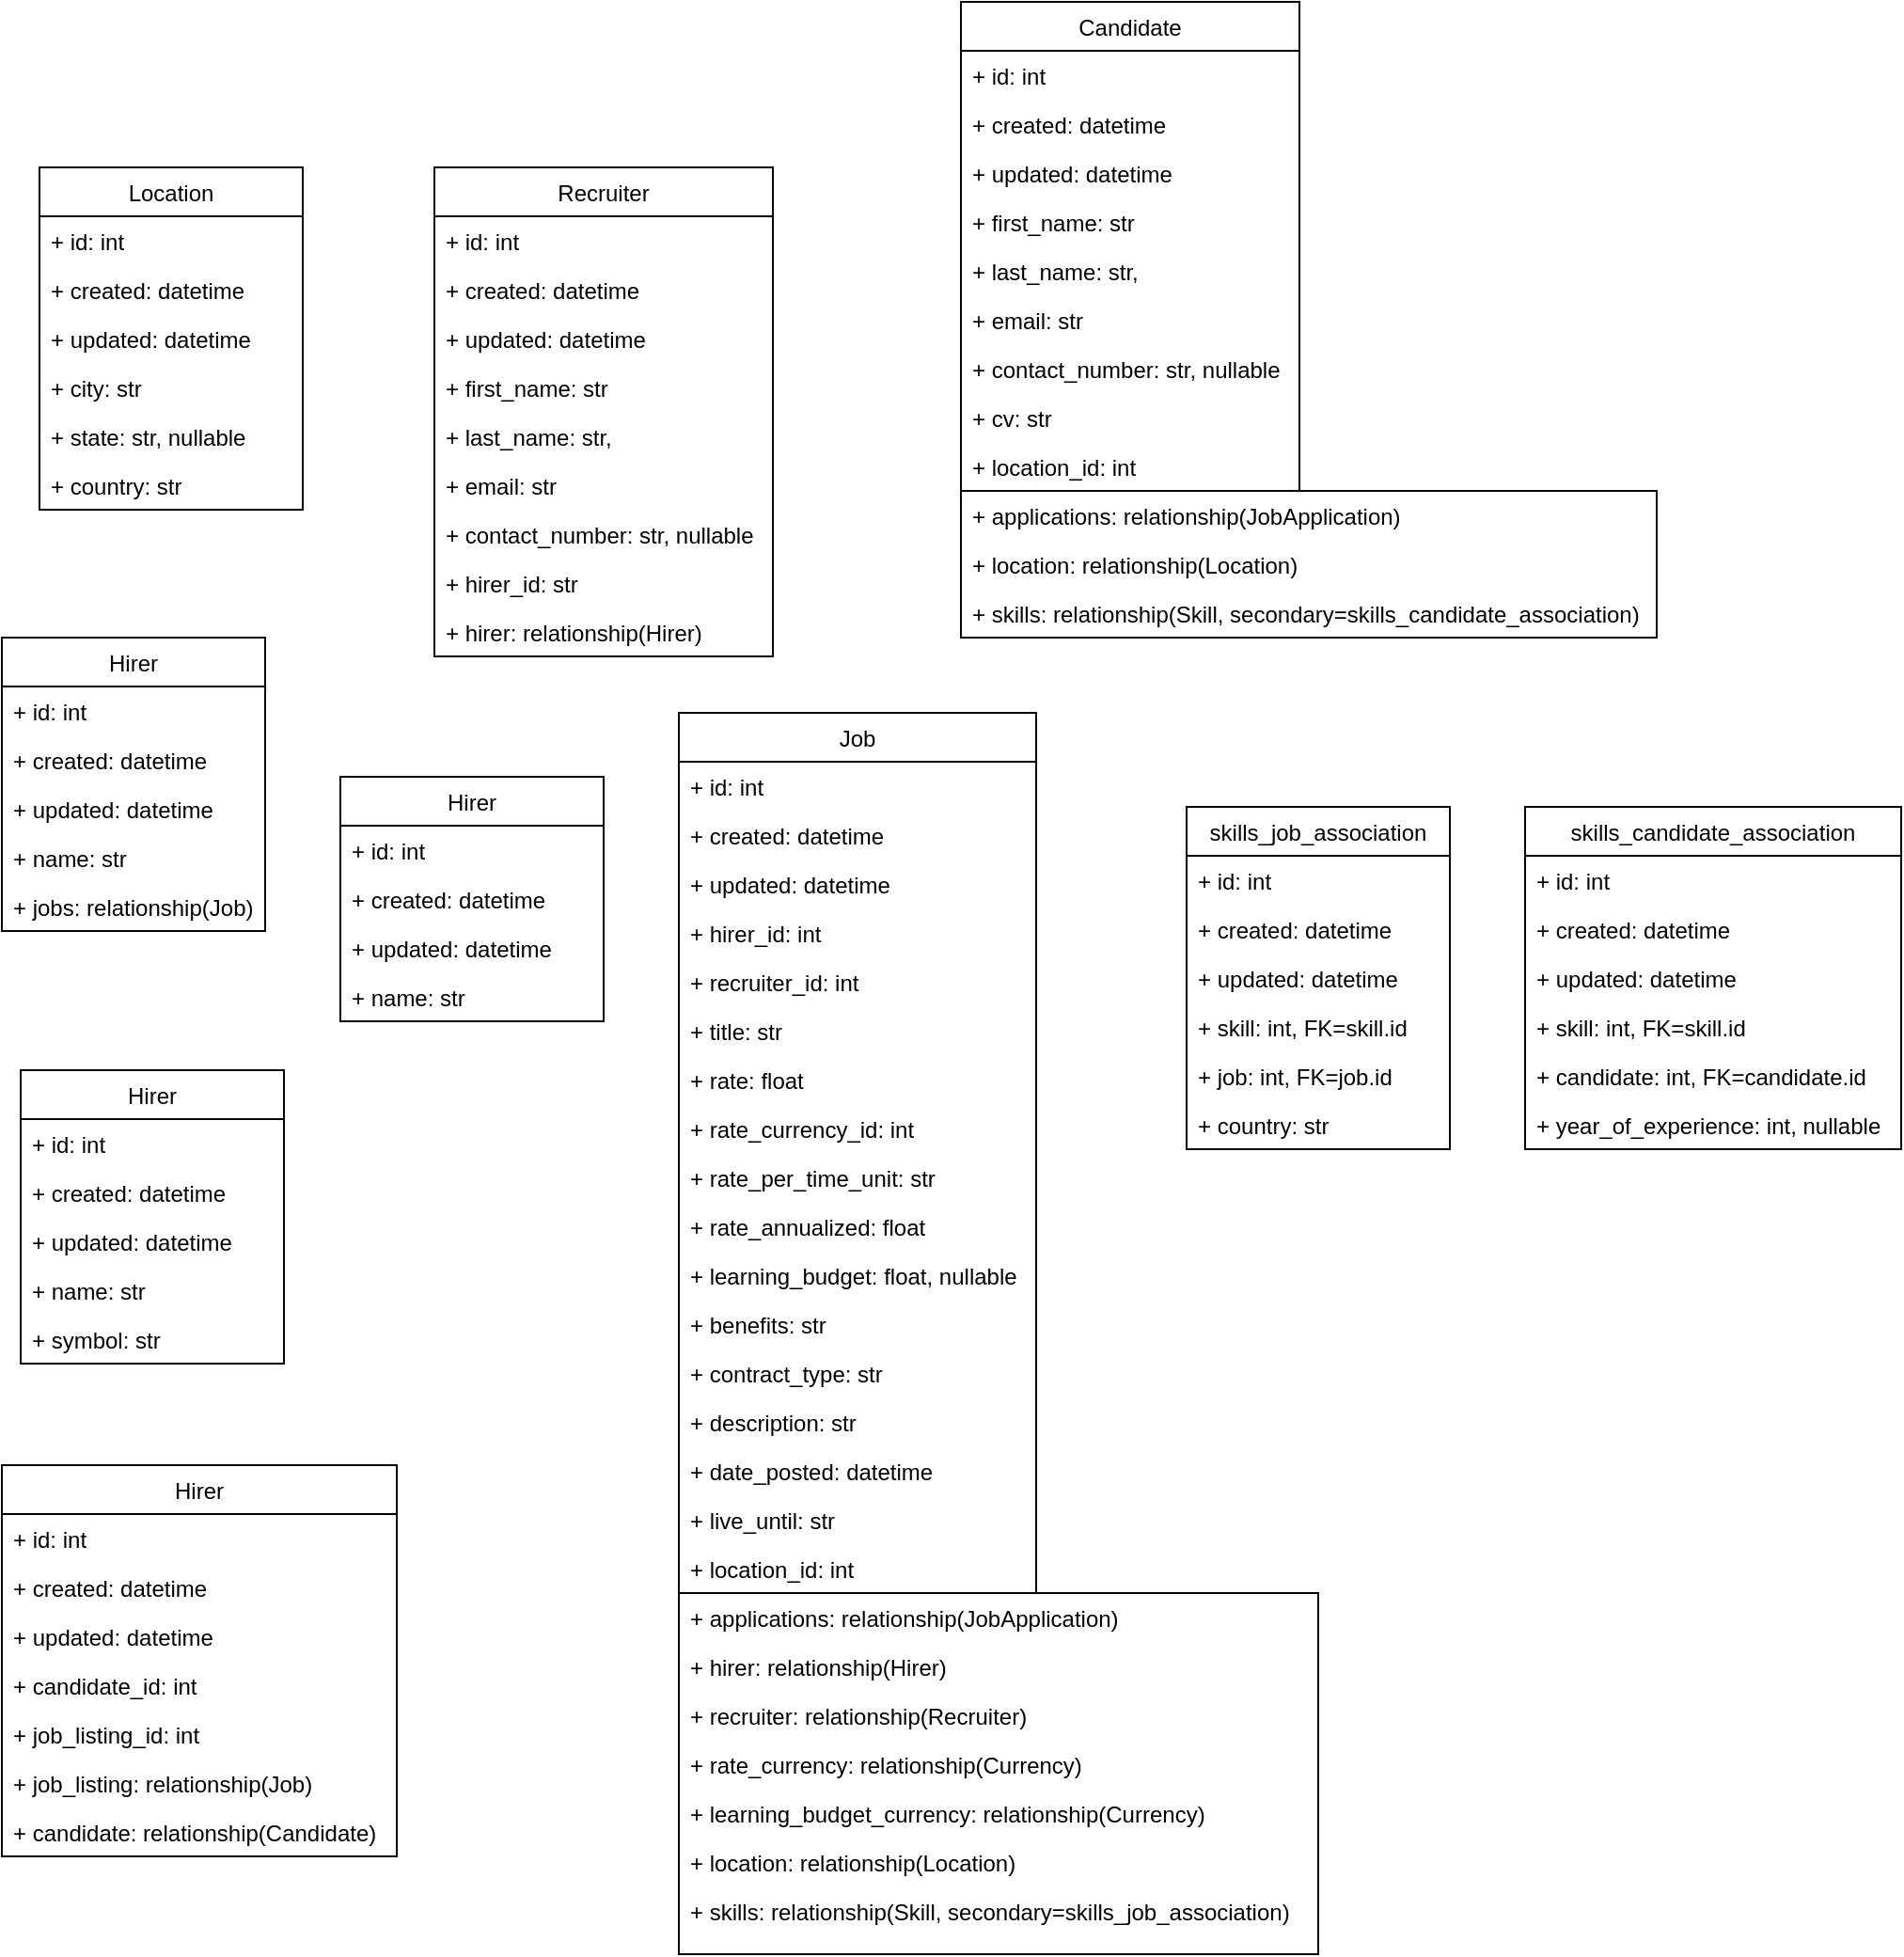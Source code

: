 <mxfile version="20.2.3" type="github">
  <diagram id="w65AgEcsbwL5PO4EomMU" name="Page-1">
    <mxGraphModel dx="951" dy="1629" grid="1" gridSize="10" guides="1" tooltips="1" connect="1" arrows="1" fold="1" page="1" pageScale="1" pageWidth="850" pageHeight="1100" math="0" shadow="0">
      <root>
        <mxCell id="0" />
        <mxCell id="1" parent="0" />
        <mxCell id="RWHLB6M2Nt2bu9l5WMri-68" value="" style="rounded=0;whiteSpace=wrap;html=1;" vertex="1" parent="1">
          <mxGeometry x="550" y="242" width="370" height="78" as="geometry" />
        </mxCell>
        <mxCell id="RWHLB6M2Nt2bu9l5WMri-51" value="" style="rounded=0;whiteSpace=wrap;html=1;" vertex="1" parent="1">
          <mxGeometry x="400" y="828" width="340" height="192" as="geometry" />
        </mxCell>
        <mxCell id="jkaa5wtrJsPc-l5MgYiC-1" value="Location" style="swimlane;fontStyle=0;childLayout=stackLayout;horizontal=1;startSize=26;fillColor=none;horizontalStack=0;resizeParent=1;resizeParentMax=0;resizeLast=0;collapsible=1;marginBottom=0;" parent="1" vertex="1">
          <mxGeometry x="60" y="70" width="140" height="182" as="geometry" />
        </mxCell>
        <mxCell id="jkaa5wtrJsPc-l5MgYiC-2" value="+ id: int" style="text;strokeColor=none;fillColor=none;align=left;verticalAlign=top;spacingLeft=4;spacingRight=4;overflow=hidden;rotatable=0;points=[[0,0.5],[1,0.5]];portConstraint=eastwest;" parent="jkaa5wtrJsPc-l5MgYiC-1" vertex="1">
          <mxGeometry y="26" width="140" height="26" as="geometry" />
        </mxCell>
        <mxCell id="jkaa5wtrJsPc-l5MgYiC-3" value="+ created: datetime" style="text;strokeColor=none;fillColor=none;align=left;verticalAlign=top;spacingLeft=4;spacingRight=4;overflow=hidden;rotatable=0;points=[[0,0.5],[1,0.5]];portConstraint=eastwest;" parent="jkaa5wtrJsPc-l5MgYiC-1" vertex="1">
          <mxGeometry y="52" width="140" height="26" as="geometry" />
        </mxCell>
        <mxCell id="jkaa5wtrJsPc-l5MgYiC-5" value="+ updated: datetime" style="text;strokeColor=none;fillColor=none;align=left;verticalAlign=top;spacingLeft=4;spacingRight=4;overflow=hidden;rotatable=0;points=[[0,0.5],[1,0.5]];portConstraint=eastwest;" parent="jkaa5wtrJsPc-l5MgYiC-1" vertex="1">
          <mxGeometry y="78" width="140" height="26" as="geometry" />
        </mxCell>
        <mxCell id="jkaa5wtrJsPc-l5MgYiC-7" value="+ city: str" style="text;strokeColor=none;fillColor=none;align=left;verticalAlign=top;spacingLeft=4;spacingRight=4;overflow=hidden;rotatable=0;points=[[0,0.5],[1,0.5]];portConstraint=eastwest;" parent="jkaa5wtrJsPc-l5MgYiC-1" vertex="1">
          <mxGeometry y="104" width="140" height="26" as="geometry" />
        </mxCell>
        <mxCell id="jkaa5wtrJsPc-l5MgYiC-6" value="+ state: str, nullable" style="text;strokeColor=none;fillColor=none;align=left;verticalAlign=top;spacingLeft=4;spacingRight=4;overflow=hidden;rotatable=0;points=[[0,0.5],[1,0.5]];portConstraint=eastwest;" parent="jkaa5wtrJsPc-l5MgYiC-1" vertex="1">
          <mxGeometry y="130" width="140" height="26" as="geometry" />
        </mxCell>
        <mxCell id="jkaa5wtrJsPc-l5MgYiC-4" value="+ country: str" style="text;strokeColor=none;fillColor=none;align=left;verticalAlign=top;spacingLeft=4;spacingRight=4;overflow=hidden;rotatable=0;points=[[0,0.5],[1,0.5]];portConstraint=eastwest;" parent="jkaa5wtrJsPc-l5MgYiC-1" vertex="1">
          <mxGeometry y="156" width="140" height="26" as="geometry" />
        </mxCell>
        <mxCell id="jkaa5wtrJsPc-l5MgYiC-8" value="Recruiter" style="swimlane;fontStyle=0;childLayout=stackLayout;horizontal=1;startSize=26;fillColor=none;horizontalStack=0;resizeParent=1;resizeParentMax=0;resizeLast=0;collapsible=1;marginBottom=0;" parent="1" vertex="1">
          <mxGeometry x="270" y="70" width="180" height="260" as="geometry" />
        </mxCell>
        <mxCell id="jkaa5wtrJsPc-l5MgYiC-9" value="+ id: int" style="text;strokeColor=none;fillColor=none;align=left;verticalAlign=top;spacingLeft=4;spacingRight=4;overflow=hidden;rotatable=0;points=[[0,0.5],[1,0.5]];portConstraint=eastwest;" parent="jkaa5wtrJsPc-l5MgYiC-8" vertex="1">
          <mxGeometry y="26" width="180" height="26" as="geometry" />
        </mxCell>
        <mxCell id="jkaa5wtrJsPc-l5MgYiC-10" value="+ created: datetime" style="text;strokeColor=none;fillColor=none;align=left;verticalAlign=top;spacingLeft=4;spacingRight=4;overflow=hidden;rotatable=0;points=[[0,0.5],[1,0.5]];portConstraint=eastwest;" parent="jkaa5wtrJsPc-l5MgYiC-8" vertex="1">
          <mxGeometry y="52" width="180" height="26" as="geometry" />
        </mxCell>
        <mxCell id="jkaa5wtrJsPc-l5MgYiC-11" value="+ updated: datetime" style="text;strokeColor=none;fillColor=none;align=left;verticalAlign=top;spacingLeft=4;spacingRight=4;overflow=hidden;rotatable=0;points=[[0,0.5],[1,0.5]];portConstraint=eastwest;" parent="jkaa5wtrJsPc-l5MgYiC-8" vertex="1">
          <mxGeometry y="78" width="180" height="26" as="geometry" />
        </mxCell>
        <mxCell id="jkaa5wtrJsPc-l5MgYiC-12" value="+ first_name: str" style="text;strokeColor=none;fillColor=none;align=left;verticalAlign=top;spacingLeft=4;spacingRight=4;overflow=hidden;rotatable=0;points=[[0,0.5],[1,0.5]];portConstraint=eastwest;" parent="jkaa5wtrJsPc-l5MgYiC-8" vertex="1">
          <mxGeometry y="104" width="180" height="26" as="geometry" />
        </mxCell>
        <mxCell id="jkaa5wtrJsPc-l5MgYiC-13" value="+ last_name: str," style="text;strokeColor=none;fillColor=none;align=left;verticalAlign=top;spacingLeft=4;spacingRight=4;overflow=hidden;rotatable=0;points=[[0,0.5],[1,0.5]];portConstraint=eastwest;" parent="jkaa5wtrJsPc-l5MgYiC-8" vertex="1">
          <mxGeometry y="130" width="180" height="26" as="geometry" />
        </mxCell>
        <mxCell id="jkaa5wtrJsPc-l5MgYiC-14" value="+ email: str" style="text;strokeColor=none;fillColor=none;align=left;verticalAlign=top;spacingLeft=4;spacingRight=4;overflow=hidden;rotatable=0;points=[[0,0.5],[1,0.5]];portConstraint=eastwest;" parent="jkaa5wtrJsPc-l5MgYiC-8" vertex="1">
          <mxGeometry y="156" width="180" height="26" as="geometry" />
        </mxCell>
        <mxCell id="jkaa5wtrJsPc-l5MgYiC-17" value="+ contact_number: str, nullable" style="text;strokeColor=none;fillColor=none;align=left;verticalAlign=top;spacingLeft=4;spacingRight=4;overflow=hidden;rotatable=0;points=[[0,0.5],[1,0.5]];portConstraint=eastwest;" parent="jkaa5wtrJsPc-l5MgYiC-8" vertex="1">
          <mxGeometry y="182" width="180" height="26" as="geometry" />
        </mxCell>
        <mxCell id="jkaa5wtrJsPc-l5MgYiC-16" value="+ hirer_id: str" style="text;strokeColor=none;fillColor=none;align=left;verticalAlign=top;spacingLeft=4;spacingRight=4;overflow=hidden;rotatable=0;points=[[0,0.5],[1,0.5]];portConstraint=eastwest;" parent="jkaa5wtrJsPc-l5MgYiC-8" vertex="1">
          <mxGeometry y="208" width="180" height="26" as="geometry" />
        </mxCell>
        <mxCell id="jkaa5wtrJsPc-l5MgYiC-18" value="+ hirer: relationship(Hirer)" style="text;strokeColor=none;fillColor=none;align=left;verticalAlign=top;spacingLeft=4;spacingRight=4;overflow=hidden;rotatable=0;points=[[0,0.5],[1,0.5]];portConstraint=eastwest;" parent="jkaa5wtrJsPc-l5MgYiC-8" vertex="1">
          <mxGeometry y="234" width="180" height="26" as="geometry" />
        </mxCell>
        <mxCell id="jkaa5wtrJsPc-l5MgYiC-19" value="Job" style="swimlane;fontStyle=0;childLayout=stackLayout;horizontal=1;startSize=26;fillColor=none;horizontalStack=0;resizeParent=1;resizeParentMax=0;resizeLast=0;collapsible=1;marginBottom=0;" parent="1" vertex="1">
          <mxGeometry x="400" y="360" width="190" height="468" as="geometry" />
        </mxCell>
        <mxCell id="jkaa5wtrJsPc-l5MgYiC-20" value="+ id: int" style="text;strokeColor=none;fillColor=none;align=left;verticalAlign=top;spacingLeft=4;spacingRight=4;overflow=hidden;rotatable=0;points=[[0,0.5],[1,0.5]];portConstraint=eastwest;" parent="jkaa5wtrJsPc-l5MgYiC-19" vertex="1">
          <mxGeometry y="26" width="190" height="26" as="geometry" />
        </mxCell>
        <mxCell id="jkaa5wtrJsPc-l5MgYiC-21" value="+ created: datetime" style="text;strokeColor=none;fillColor=none;align=left;verticalAlign=top;spacingLeft=4;spacingRight=4;overflow=hidden;rotatable=0;points=[[0,0.5],[1,0.5]];portConstraint=eastwest;" parent="jkaa5wtrJsPc-l5MgYiC-19" vertex="1">
          <mxGeometry y="52" width="190" height="26" as="geometry" />
        </mxCell>
        <mxCell id="jkaa5wtrJsPc-l5MgYiC-22" value="+ updated: datetime" style="text;strokeColor=none;fillColor=none;align=left;verticalAlign=top;spacingLeft=4;spacingRight=4;overflow=hidden;rotatable=0;points=[[0,0.5],[1,0.5]];portConstraint=eastwest;" parent="jkaa5wtrJsPc-l5MgYiC-19" vertex="1">
          <mxGeometry y="78" width="190" height="26" as="geometry" />
        </mxCell>
        <mxCell id="jkaa5wtrJsPc-l5MgYiC-23" value="+ hirer_id: int" style="text;strokeColor=none;fillColor=none;align=left;verticalAlign=top;spacingLeft=4;spacingRight=4;overflow=hidden;rotatable=0;points=[[0,0.5],[1,0.5]];portConstraint=eastwest;" parent="jkaa5wtrJsPc-l5MgYiC-19" vertex="1">
          <mxGeometry y="104" width="190" height="26" as="geometry" />
        </mxCell>
        <mxCell id="jkaa5wtrJsPc-l5MgYiC-24" value="+ recruiter_id: int" style="text;strokeColor=none;fillColor=none;align=left;verticalAlign=top;spacingLeft=4;spacingRight=4;overflow=hidden;rotatable=0;points=[[0,0.5],[1,0.5]];portConstraint=eastwest;" parent="jkaa5wtrJsPc-l5MgYiC-19" vertex="1">
          <mxGeometry y="130" width="190" height="26" as="geometry" />
        </mxCell>
        <mxCell id="jkaa5wtrJsPc-l5MgYiC-25" value="+ title: str" style="text;strokeColor=none;fillColor=none;align=left;verticalAlign=top;spacingLeft=4;spacingRight=4;overflow=hidden;rotatable=0;points=[[0,0.5],[1,0.5]];portConstraint=eastwest;" parent="jkaa5wtrJsPc-l5MgYiC-19" vertex="1">
          <mxGeometry y="156" width="190" height="26" as="geometry" />
        </mxCell>
        <mxCell id="jkaa5wtrJsPc-l5MgYiC-26" value="+ rate: float" style="text;strokeColor=none;fillColor=none;align=left;verticalAlign=top;spacingLeft=4;spacingRight=4;overflow=hidden;rotatable=0;points=[[0,0.5],[1,0.5]];portConstraint=eastwest;" parent="jkaa5wtrJsPc-l5MgYiC-19" vertex="1">
          <mxGeometry y="182" width="190" height="26" as="geometry" />
        </mxCell>
        <mxCell id="jkaa5wtrJsPc-l5MgYiC-27" value="+ rate_currency_id: int" style="text;strokeColor=none;fillColor=none;align=left;verticalAlign=top;spacingLeft=4;spacingRight=4;overflow=hidden;rotatable=0;points=[[0,0.5],[1,0.5]];portConstraint=eastwest;" parent="jkaa5wtrJsPc-l5MgYiC-19" vertex="1">
          <mxGeometry y="208" width="190" height="26" as="geometry" />
        </mxCell>
        <mxCell id="jkaa5wtrJsPc-l5MgYiC-28" value="+ rate_per_time_unit: str" style="text;strokeColor=none;fillColor=none;align=left;verticalAlign=top;spacingLeft=4;spacingRight=4;overflow=hidden;rotatable=0;points=[[0,0.5],[1,0.5]];portConstraint=eastwest;" parent="jkaa5wtrJsPc-l5MgYiC-19" vertex="1">
          <mxGeometry y="234" width="190" height="26" as="geometry" />
        </mxCell>
        <mxCell id="RWHLB6M2Nt2bu9l5WMri-14" value="+ rate_annualized: float" style="text;strokeColor=none;fillColor=none;align=left;verticalAlign=top;spacingLeft=4;spacingRight=4;overflow=hidden;rotatable=0;points=[[0,0.5],[1,0.5]];portConstraint=eastwest;" vertex="1" parent="jkaa5wtrJsPc-l5MgYiC-19">
          <mxGeometry y="260" width="190" height="26" as="geometry" />
        </mxCell>
        <mxCell id="RWHLB6M2Nt2bu9l5WMri-16" value="+ learning_budget: float, nullable" style="text;strokeColor=none;fillColor=none;align=left;verticalAlign=top;spacingLeft=4;spacingRight=4;overflow=hidden;rotatable=0;points=[[0,0.5],[1,0.5]];portConstraint=eastwest;" vertex="1" parent="jkaa5wtrJsPc-l5MgYiC-19">
          <mxGeometry y="286" width="190" height="26" as="geometry" />
        </mxCell>
        <mxCell id="RWHLB6M2Nt2bu9l5WMri-17" value="+ benefits: str" style="text;strokeColor=none;fillColor=none;align=left;verticalAlign=top;spacingLeft=4;spacingRight=4;overflow=hidden;rotatable=0;points=[[0,0.5],[1,0.5]];portConstraint=eastwest;" vertex="1" parent="jkaa5wtrJsPc-l5MgYiC-19">
          <mxGeometry y="312" width="190" height="26" as="geometry" />
        </mxCell>
        <mxCell id="RWHLB6M2Nt2bu9l5WMri-15" value="+ contract_type: str" style="text;strokeColor=none;fillColor=none;align=left;verticalAlign=top;spacingLeft=4;spacingRight=4;overflow=hidden;rotatable=0;points=[[0,0.5],[1,0.5]];portConstraint=eastwest;" vertex="1" parent="jkaa5wtrJsPc-l5MgYiC-19">
          <mxGeometry y="338" width="190" height="26" as="geometry" />
        </mxCell>
        <mxCell id="RWHLB6M2Nt2bu9l5WMri-18" value="+ description: str" style="text;strokeColor=none;fillColor=none;align=left;verticalAlign=top;spacingLeft=4;spacingRight=4;overflow=hidden;rotatable=0;points=[[0,0.5],[1,0.5]];portConstraint=eastwest;" vertex="1" parent="jkaa5wtrJsPc-l5MgYiC-19">
          <mxGeometry y="364" width="190" height="26" as="geometry" />
        </mxCell>
        <mxCell id="RWHLB6M2Nt2bu9l5WMri-19" value="+ date_posted: datetime" style="text;strokeColor=none;fillColor=none;align=left;verticalAlign=top;spacingLeft=4;spacingRight=4;overflow=hidden;rotatable=0;points=[[0,0.5],[1,0.5]];portConstraint=eastwest;" vertex="1" parent="jkaa5wtrJsPc-l5MgYiC-19">
          <mxGeometry y="390" width="190" height="26" as="geometry" />
        </mxCell>
        <mxCell id="RWHLB6M2Nt2bu9l5WMri-20" value="+ live_until: str" style="text;strokeColor=none;fillColor=none;align=left;verticalAlign=top;spacingLeft=4;spacingRight=4;overflow=hidden;rotatable=0;points=[[0,0.5],[1,0.5]];portConstraint=eastwest;" vertex="1" parent="jkaa5wtrJsPc-l5MgYiC-19">
          <mxGeometry y="416" width="190" height="26" as="geometry" />
        </mxCell>
        <mxCell id="RWHLB6M2Nt2bu9l5WMri-21" value="+ location_id: int" style="text;strokeColor=none;fillColor=none;align=left;verticalAlign=top;spacingLeft=4;spacingRight=4;overflow=hidden;rotatable=0;points=[[0,0.5],[1,0.5]];portConstraint=eastwest;" vertex="1" parent="jkaa5wtrJsPc-l5MgYiC-19">
          <mxGeometry y="442" width="190" height="26" as="geometry" />
        </mxCell>
        <mxCell id="jkaa5wtrJsPc-l5MgYiC-29" value="Hirer" style="swimlane;fontStyle=0;childLayout=stackLayout;horizontal=1;startSize=26;fillColor=none;horizontalStack=0;resizeParent=1;resizeParentMax=0;resizeLast=0;collapsible=1;marginBottom=0;" parent="1" vertex="1">
          <mxGeometry x="40" y="320" width="140" height="156" as="geometry" />
        </mxCell>
        <mxCell id="jkaa5wtrJsPc-l5MgYiC-30" value="+ id: int" style="text;strokeColor=none;fillColor=none;align=left;verticalAlign=top;spacingLeft=4;spacingRight=4;overflow=hidden;rotatable=0;points=[[0,0.5],[1,0.5]];portConstraint=eastwest;" parent="jkaa5wtrJsPc-l5MgYiC-29" vertex="1">
          <mxGeometry y="26" width="140" height="26" as="geometry" />
        </mxCell>
        <mxCell id="jkaa5wtrJsPc-l5MgYiC-31" value="+ created: datetime" style="text;strokeColor=none;fillColor=none;align=left;verticalAlign=top;spacingLeft=4;spacingRight=4;overflow=hidden;rotatable=0;points=[[0,0.5],[1,0.5]];portConstraint=eastwest;" parent="jkaa5wtrJsPc-l5MgYiC-29" vertex="1">
          <mxGeometry y="52" width="140" height="26" as="geometry" />
        </mxCell>
        <mxCell id="jkaa5wtrJsPc-l5MgYiC-32" value="+ updated: datetime" style="text;strokeColor=none;fillColor=none;align=left;verticalAlign=top;spacingLeft=4;spacingRight=4;overflow=hidden;rotatable=0;points=[[0,0.5],[1,0.5]];portConstraint=eastwest;" parent="jkaa5wtrJsPc-l5MgYiC-29" vertex="1">
          <mxGeometry y="78" width="140" height="26" as="geometry" />
        </mxCell>
        <mxCell id="jkaa5wtrJsPc-l5MgYiC-33" value="+ name: str" style="text;strokeColor=none;fillColor=none;align=left;verticalAlign=top;spacingLeft=4;spacingRight=4;overflow=hidden;rotatable=0;points=[[0,0.5],[1,0.5]];portConstraint=eastwest;" parent="jkaa5wtrJsPc-l5MgYiC-29" vertex="1">
          <mxGeometry y="104" width="140" height="26" as="geometry" />
        </mxCell>
        <mxCell id="jkaa5wtrJsPc-l5MgYiC-34" value="+ jobs: relationship(Job)" style="text;strokeColor=none;fillColor=none;align=left;verticalAlign=top;spacingLeft=4;spacingRight=4;overflow=hidden;rotatable=0;points=[[0,0.5],[1,0.5]];portConstraint=eastwest;" parent="jkaa5wtrJsPc-l5MgYiC-29" vertex="1">
          <mxGeometry y="130" width="140" height="26" as="geometry" />
        </mxCell>
        <mxCell id="RWHLB6M2Nt2bu9l5WMri-1" value="Hirer" style="swimlane;fontStyle=0;childLayout=stackLayout;horizontal=1;startSize=26;fillColor=none;horizontalStack=0;resizeParent=1;resizeParentMax=0;resizeLast=0;collapsible=1;marginBottom=0;" vertex="1" parent="1">
          <mxGeometry x="220" y="394" width="140" height="130" as="geometry" />
        </mxCell>
        <mxCell id="RWHLB6M2Nt2bu9l5WMri-2" value="+ id: int" style="text;strokeColor=none;fillColor=none;align=left;verticalAlign=top;spacingLeft=4;spacingRight=4;overflow=hidden;rotatable=0;points=[[0,0.5],[1,0.5]];portConstraint=eastwest;" vertex="1" parent="RWHLB6M2Nt2bu9l5WMri-1">
          <mxGeometry y="26" width="140" height="26" as="geometry" />
        </mxCell>
        <mxCell id="RWHLB6M2Nt2bu9l5WMri-3" value="+ created: datetime" style="text;strokeColor=none;fillColor=none;align=left;verticalAlign=top;spacingLeft=4;spacingRight=4;overflow=hidden;rotatable=0;points=[[0,0.5],[1,0.5]];portConstraint=eastwest;" vertex="1" parent="RWHLB6M2Nt2bu9l5WMri-1">
          <mxGeometry y="52" width="140" height="26" as="geometry" />
        </mxCell>
        <mxCell id="RWHLB6M2Nt2bu9l5WMri-4" value="+ updated: datetime" style="text;strokeColor=none;fillColor=none;align=left;verticalAlign=top;spacingLeft=4;spacingRight=4;overflow=hidden;rotatable=0;points=[[0,0.5],[1,0.5]];portConstraint=eastwest;" vertex="1" parent="RWHLB6M2Nt2bu9l5WMri-1">
          <mxGeometry y="78" width="140" height="26" as="geometry" />
        </mxCell>
        <mxCell id="RWHLB6M2Nt2bu9l5WMri-5" value="+ name: str" style="text;strokeColor=none;fillColor=none;align=left;verticalAlign=top;spacingLeft=4;spacingRight=4;overflow=hidden;rotatable=0;points=[[0,0.5],[1,0.5]];portConstraint=eastwest;" vertex="1" parent="RWHLB6M2Nt2bu9l5WMri-1">
          <mxGeometry y="104" width="140" height="26" as="geometry" />
        </mxCell>
        <mxCell id="RWHLB6M2Nt2bu9l5WMri-7" value="Hirer" style="swimlane;fontStyle=0;childLayout=stackLayout;horizontal=1;startSize=26;fillColor=none;horizontalStack=0;resizeParent=1;resizeParentMax=0;resizeLast=0;collapsible=1;marginBottom=0;" vertex="1" parent="1">
          <mxGeometry x="50" y="550" width="140" height="156" as="geometry" />
        </mxCell>
        <mxCell id="RWHLB6M2Nt2bu9l5WMri-8" value="+ id: int" style="text;strokeColor=none;fillColor=none;align=left;verticalAlign=top;spacingLeft=4;spacingRight=4;overflow=hidden;rotatable=0;points=[[0,0.5],[1,0.5]];portConstraint=eastwest;" vertex="1" parent="RWHLB6M2Nt2bu9l5WMri-7">
          <mxGeometry y="26" width="140" height="26" as="geometry" />
        </mxCell>
        <mxCell id="RWHLB6M2Nt2bu9l5WMri-9" value="+ created: datetime" style="text;strokeColor=none;fillColor=none;align=left;verticalAlign=top;spacingLeft=4;spacingRight=4;overflow=hidden;rotatable=0;points=[[0,0.5],[1,0.5]];portConstraint=eastwest;" vertex="1" parent="RWHLB6M2Nt2bu9l5WMri-7">
          <mxGeometry y="52" width="140" height="26" as="geometry" />
        </mxCell>
        <mxCell id="RWHLB6M2Nt2bu9l5WMri-10" value="+ updated: datetime" style="text;strokeColor=none;fillColor=none;align=left;verticalAlign=top;spacingLeft=4;spacingRight=4;overflow=hidden;rotatable=0;points=[[0,0.5],[1,0.5]];portConstraint=eastwest;" vertex="1" parent="RWHLB6M2Nt2bu9l5WMri-7">
          <mxGeometry y="78" width="140" height="26" as="geometry" />
        </mxCell>
        <mxCell id="RWHLB6M2Nt2bu9l5WMri-11" value="+ name: str" style="text;strokeColor=none;fillColor=none;align=left;verticalAlign=top;spacingLeft=4;spacingRight=4;overflow=hidden;rotatable=0;points=[[0,0.5],[1,0.5]];portConstraint=eastwest;" vertex="1" parent="RWHLB6M2Nt2bu9l5WMri-7">
          <mxGeometry y="104" width="140" height="26" as="geometry" />
        </mxCell>
        <mxCell id="RWHLB6M2Nt2bu9l5WMri-12" value="+ symbol: str" style="text;strokeColor=none;fillColor=none;align=left;verticalAlign=top;spacingLeft=4;spacingRight=4;overflow=hidden;rotatable=0;points=[[0,0.5],[1,0.5]];portConstraint=eastwest;" vertex="1" parent="RWHLB6M2Nt2bu9l5WMri-7">
          <mxGeometry y="130" width="140" height="26" as="geometry" />
        </mxCell>
        <mxCell id="RWHLB6M2Nt2bu9l5WMri-44" value="+ applications: relationship(JobApplication)" style="text;strokeColor=none;fillColor=none;align=left;verticalAlign=top;spacingLeft=4;spacingRight=4;overflow=hidden;rotatable=0;points=[[0,0.5],[1,0.5]];portConstraint=eastwest;" vertex="1" parent="1">
          <mxGeometry x="400" y="828" width="330" height="26" as="geometry" />
        </mxCell>
        <mxCell id="RWHLB6M2Nt2bu9l5WMri-45" value="+ hirer: relationship(Hirer)" style="text;strokeColor=none;fillColor=none;align=left;verticalAlign=top;spacingLeft=4;spacingRight=4;overflow=hidden;rotatable=0;points=[[0,0.5],[1,0.5]];portConstraint=eastwest;" vertex="1" parent="1">
          <mxGeometry x="400" y="854" width="330" height="26" as="geometry" />
        </mxCell>
        <mxCell id="RWHLB6M2Nt2bu9l5WMri-46" value="+ recruiter: relationship(Recruiter)" style="text;strokeColor=none;fillColor=none;align=left;verticalAlign=top;spacingLeft=4;spacingRight=4;overflow=hidden;rotatable=0;points=[[0,0.5],[1,0.5]];portConstraint=eastwest;" vertex="1" parent="1">
          <mxGeometry x="400" y="880" width="330" height="26" as="geometry" />
        </mxCell>
        <mxCell id="RWHLB6M2Nt2bu9l5WMri-47" value="+ rate_currency: relationship(Currency)" style="text;strokeColor=none;fillColor=none;align=left;verticalAlign=top;spacingLeft=4;spacingRight=4;overflow=hidden;rotatable=0;points=[[0,0.5],[1,0.5]];portConstraint=eastwest;" vertex="1" parent="1">
          <mxGeometry x="400" y="906" width="330" height="26" as="geometry" />
        </mxCell>
        <mxCell id="RWHLB6M2Nt2bu9l5WMri-48" value="+ learning_budget_currency: relationship(Currency)" style="text;strokeColor=none;fillColor=none;align=left;verticalAlign=top;spacingLeft=4;spacingRight=4;overflow=hidden;rotatable=0;points=[[0,0.5],[1,0.5]];portConstraint=eastwest;" vertex="1" parent="1">
          <mxGeometry x="400" y="932" width="330" height="26" as="geometry" />
        </mxCell>
        <mxCell id="RWHLB6M2Nt2bu9l5WMri-49" value="+ location: relationship(Location)" style="text;strokeColor=none;fillColor=none;align=left;verticalAlign=top;spacingLeft=4;spacingRight=4;overflow=hidden;rotatable=0;points=[[0,0.5],[1,0.5]];portConstraint=eastwest;" vertex="1" parent="1">
          <mxGeometry x="400" y="958" width="330" height="26" as="geometry" />
        </mxCell>
        <mxCell id="RWHLB6M2Nt2bu9l5WMri-50" value="+ skills: relationship(Skill, secondary=skills_job_association)" style="text;strokeColor=none;fillColor=none;align=left;verticalAlign=top;spacingLeft=4;spacingRight=4;overflow=hidden;rotatable=0;points=[[0,0.5],[1,0.5]];portConstraint=eastwest;" vertex="1" parent="1">
          <mxGeometry x="400" y="984" width="330" height="26" as="geometry" />
        </mxCell>
        <mxCell id="RWHLB6M2Nt2bu9l5WMri-52" value="Candidate" style="swimlane;fontStyle=0;childLayout=stackLayout;horizontal=1;startSize=26;fillColor=none;horizontalStack=0;resizeParent=1;resizeParentMax=0;resizeLast=0;collapsible=1;marginBottom=0;" vertex="1" parent="1">
          <mxGeometry x="550" y="-18" width="180" height="260" as="geometry" />
        </mxCell>
        <mxCell id="RWHLB6M2Nt2bu9l5WMri-53" value="+ id: int" style="text;strokeColor=none;fillColor=none;align=left;verticalAlign=top;spacingLeft=4;spacingRight=4;overflow=hidden;rotatable=0;points=[[0,0.5],[1,0.5]];portConstraint=eastwest;" vertex="1" parent="RWHLB6M2Nt2bu9l5WMri-52">
          <mxGeometry y="26" width="180" height="26" as="geometry" />
        </mxCell>
        <mxCell id="RWHLB6M2Nt2bu9l5WMri-54" value="+ created: datetime" style="text;strokeColor=none;fillColor=none;align=left;verticalAlign=top;spacingLeft=4;spacingRight=4;overflow=hidden;rotatable=0;points=[[0,0.5],[1,0.5]];portConstraint=eastwest;" vertex="1" parent="RWHLB6M2Nt2bu9l5WMri-52">
          <mxGeometry y="52" width="180" height="26" as="geometry" />
        </mxCell>
        <mxCell id="RWHLB6M2Nt2bu9l5WMri-55" value="+ updated: datetime" style="text;strokeColor=none;fillColor=none;align=left;verticalAlign=top;spacingLeft=4;spacingRight=4;overflow=hidden;rotatable=0;points=[[0,0.5],[1,0.5]];portConstraint=eastwest;" vertex="1" parent="RWHLB6M2Nt2bu9l5WMri-52">
          <mxGeometry y="78" width="180" height="26" as="geometry" />
        </mxCell>
        <mxCell id="RWHLB6M2Nt2bu9l5WMri-56" value="+ first_name: str" style="text;strokeColor=none;fillColor=none;align=left;verticalAlign=top;spacingLeft=4;spacingRight=4;overflow=hidden;rotatable=0;points=[[0,0.5],[1,0.5]];portConstraint=eastwest;" vertex="1" parent="RWHLB6M2Nt2bu9l5WMri-52">
          <mxGeometry y="104" width="180" height="26" as="geometry" />
        </mxCell>
        <mxCell id="RWHLB6M2Nt2bu9l5WMri-57" value="+ last_name: str," style="text;strokeColor=none;fillColor=none;align=left;verticalAlign=top;spacingLeft=4;spacingRight=4;overflow=hidden;rotatable=0;points=[[0,0.5],[1,0.5]];portConstraint=eastwest;" vertex="1" parent="RWHLB6M2Nt2bu9l5WMri-52">
          <mxGeometry y="130" width="180" height="26" as="geometry" />
        </mxCell>
        <mxCell id="RWHLB6M2Nt2bu9l5WMri-58" value="+ email: str" style="text;strokeColor=none;fillColor=none;align=left;verticalAlign=top;spacingLeft=4;spacingRight=4;overflow=hidden;rotatable=0;points=[[0,0.5],[1,0.5]];portConstraint=eastwest;" vertex="1" parent="RWHLB6M2Nt2bu9l5WMri-52">
          <mxGeometry y="156" width="180" height="26" as="geometry" />
        </mxCell>
        <mxCell id="RWHLB6M2Nt2bu9l5WMri-59" value="+ contact_number: str, nullable" style="text;strokeColor=none;fillColor=none;align=left;verticalAlign=top;spacingLeft=4;spacingRight=4;overflow=hidden;rotatable=0;points=[[0,0.5],[1,0.5]];portConstraint=eastwest;" vertex="1" parent="RWHLB6M2Nt2bu9l5WMri-52">
          <mxGeometry y="182" width="180" height="26" as="geometry" />
        </mxCell>
        <mxCell id="RWHLB6M2Nt2bu9l5WMri-60" value="+ cv: str" style="text;strokeColor=none;fillColor=none;align=left;verticalAlign=top;spacingLeft=4;spacingRight=4;overflow=hidden;rotatable=0;points=[[0,0.5],[1,0.5]];portConstraint=eastwest;" vertex="1" parent="RWHLB6M2Nt2bu9l5WMri-52">
          <mxGeometry y="208" width="180" height="26" as="geometry" />
        </mxCell>
        <mxCell id="RWHLB6M2Nt2bu9l5WMri-61" value="+ location_id: int" style="text;strokeColor=none;fillColor=none;align=left;verticalAlign=top;spacingLeft=4;spacingRight=4;overflow=hidden;rotatable=0;points=[[0,0.5],[1,0.5]];portConstraint=eastwest;" vertex="1" parent="RWHLB6M2Nt2bu9l5WMri-52">
          <mxGeometry y="234" width="180" height="26" as="geometry" />
        </mxCell>
        <mxCell id="RWHLB6M2Nt2bu9l5WMri-65" value="+ applications: relationship(JobApplication)" style="text;strokeColor=none;fillColor=none;align=left;verticalAlign=top;spacingLeft=4;spacingRight=4;overflow=hidden;rotatable=0;points=[[0,0.5],[1,0.5]];portConstraint=eastwest;" vertex="1" parent="1">
          <mxGeometry x="550" y="242" width="240" height="26" as="geometry" />
        </mxCell>
        <mxCell id="RWHLB6M2Nt2bu9l5WMri-66" value="+ location: relationship(Location)" style="text;strokeColor=none;fillColor=none;align=left;verticalAlign=top;spacingLeft=4;spacingRight=4;overflow=hidden;rotatable=0;points=[[0,0.5],[1,0.5]];portConstraint=eastwest;" vertex="1" parent="1">
          <mxGeometry x="550" y="268" width="260" height="26" as="geometry" />
        </mxCell>
        <mxCell id="RWHLB6M2Nt2bu9l5WMri-67" value="+ skills: relationship(Skill, secondary=skills_candidate_association)" style="text;strokeColor=none;fillColor=none;align=left;verticalAlign=top;spacingLeft=4;spacingRight=4;overflow=hidden;rotatable=0;points=[[0,0.5],[1,0.5]];portConstraint=eastwest;" vertex="1" parent="1">
          <mxGeometry x="550" y="294" width="370" height="26" as="geometry" />
        </mxCell>
        <mxCell id="RWHLB6M2Nt2bu9l5WMri-69" value="Hirer" style="swimlane;fontStyle=0;childLayout=stackLayout;horizontal=1;startSize=26;fillColor=none;horizontalStack=0;resizeParent=1;resizeParentMax=0;resizeLast=0;collapsible=1;marginBottom=0;" vertex="1" parent="1">
          <mxGeometry x="40" y="760" width="210" height="208" as="geometry" />
        </mxCell>
        <mxCell id="RWHLB6M2Nt2bu9l5WMri-70" value="+ id: int" style="text;strokeColor=none;fillColor=none;align=left;verticalAlign=top;spacingLeft=4;spacingRight=4;overflow=hidden;rotatable=0;points=[[0,0.5],[1,0.5]];portConstraint=eastwest;" vertex="1" parent="RWHLB6M2Nt2bu9l5WMri-69">
          <mxGeometry y="26" width="210" height="26" as="geometry" />
        </mxCell>
        <mxCell id="RWHLB6M2Nt2bu9l5WMri-71" value="+ created: datetime" style="text;strokeColor=none;fillColor=none;align=left;verticalAlign=top;spacingLeft=4;spacingRight=4;overflow=hidden;rotatable=0;points=[[0,0.5],[1,0.5]];portConstraint=eastwest;" vertex="1" parent="RWHLB6M2Nt2bu9l5WMri-69">
          <mxGeometry y="52" width="210" height="26" as="geometry" />
        </mxCell>
        <mxCell id="RWHLB6M2Nt2bu9l5WMri-72" value="+ updated: datetime" style="text;strokeColor=none;fillColor=none;align=left;verticalAlign=top;spacingLeft=4;spacingRight=4;overflow=hidden;rotatable=0;points=[[0,0.5],[1,0.5]];portConstraint=eastwest;" vertex="1" parent="RWHLB6M2Nt2bu9l5WMri-69">
          <mxGeometry y="78" width="210" height="26" as="geometry" />
        </mxCell>
        <mxCell id="RWHLB6M2Nt2bu9l5WMri-73" value="+ candidate_id: int" style="text;strokeColor=none;fillColor=none;align=left;verticalAlign=top;spacingLeft=4;spacingRight=4;overflow=hidden;rotatable=0;points=[[0,0.5],[1,0.5]];portConstraint=eastwest;" vertex="1" parent="RWHLB6M2Nt2bu9l5WMri-69">
          <mxGeometry y="104" width="210" height="26" as="geometry" />
        </mxCell>
        <mxCell id="RWHLB6M2Nt2bu9l5WMri-74" value="+ job_listing_id: int" style="text;strokeColor=none;fillColor=none;align=left;verticalAlign=top;spacingLeft=4;spacingRight=4;overflow=hidden;rotatable=0;points=[[0,0.5],[1,0.5]];portConstraint=eastwest;" vertex="1" parent="RWHLB6M2Nt2bu9l5WMri-69">
          <mxGeometry y="130" width="210" height="26" as="geometry" />
        </mxCell>
        <mxCell id="RWHLB6M2Nt2bu9l5WMri-75" value="+ job_listing: relationship(Job)" style="text;strokeColor=none;fillColor=none;align=left;verticalAlign=top;spacingLeft=4;spacingRight=4;overflow=hidden;rotatable=0;points=[[0,0.5],[1,0.5]];portConstraint=eastwest;" vertex="1" parent="RWHLB6M2Nt2bu9l5WMri-69">
          <mxGeometry y="156" width="210" height="26" as="geometry" />
        </mxCell>
        <mxCell id="RWHLB6M2Nt2bu9l5WMri-76" value="+ candidate: relationship(Candidate)" style="text;strokeColor=none;fillColor=none;align=left;verticalAlign=top;spacingLeft=4;spacingRight=4;overflow=hidden;rotatable=0;points=[[0,0.5],[1,0.5]];portConstraint=eastwest;" vertex="1" parent="RWHLB6M2Nt2bu9l5WMri-69">
          <mxGeometry y="182" width="210" height="26" as="geometry" />
        </mxCell>
        <mxCell id="RWHLB6M2Nt2bu9l5WMri-77" value="skills_job_association" style="swimlane;fontStyle=0;childLayout=stackLayout;horizontal=1;startSize=26;fillColor=none;horizontalStack=0;resizeParent=1;resizeParentMax=0;resizeLast=0;collapsible=1;marginBottom=0;" vertex="1" parent="1">
          <mxGeometry x="670" y="410" width="140" height="182" as="geometry" />
        </mxCell>
        <mxCell id="RWHLB6M2Nt2bu9l5WMri-78" value="+ id: int" style="text;strokeColor=none;fillColor=none;align=left;verticalAlign=top;spacingLeft=4;spacingRight=4;overflow=hidden;rotatable=0;points=[[0,0.5],[1,0.5]];portConstraint=eastwest;" vertex="1" parent="RWHLB6M2Nt2bu9l5WMri-77">
          <mxGeometry y="26" width="140" height="26" as="geometry" />
        </mxCell>
        <mxCell id="RWHLB6M2Nt2bu9l5WMri-79" value="+ created: datetime" style="text;strokeColor=none;fillColor=none;align=left;verticalAlign=top;spacingLeft=4;spacingRight=4;overflow=hidden;rotatable=0;points=[[0,0.5],[1,0.5]];portConstraint=eastwest;" vertex="1" parent="RWHLB6M2Nt2bu9l5WMri-77">
          <mxGeometry y="52" width="140" height="26" as="geometry" />
        </mxCell>
        <mxCell id="RWHLB6M2Nt2bu9l5WMri-80" value="+ updated: datetime" style="text;strokeColor=none;fillColor=none;align=left;verticalAlign=top;spacingLeft=4;spacingRight=4;overflow=hidden;rotatable=0;points=[[0,0.5],[1,0.5]];portConstraint=eastwest;" vertex="1" parent="RWHLB6M2Nt2bu9l5WMri-77">
          <mxGeometry y="78" width="140" height="26" as="geometry" />
        </mxCell>
        <mxCell id="RWHLB6M2Nt2bu9l5WMri-81" value="+ skill: int, FK=skill.id" style="text;strokeColor=none;fillColor=none;align=left;verticalAlign=top;spacingLeft=4;spacingRight=4;overflow=hidden;rotatable=0;points=[[0,0.5],[1,0.5]];portConstraint=eastwest;" vertex="1" parent="RWHLB6M2Nt2bu9l5WMri-77">
          <mxGeometry y="104" width="140" height="26" as="geometry" />
        </mxCell>
        <mxCell id="RWHLB6M2Nt2bu9l5WMri-82" value="+ job: int, FK=job.id" style="text;strokeColor=none;fillColor=none;align=left;verticalAlign=top;spacingLeft=4;spacingRight=4;overflow=hidden;rotatable=0;points=[[0,0.5],[1,0.5]];portConstraint=eastwest;" vertex="1" parent="RWHLB6M2Nt2bu9l5WMri-77">
          <mxGeometry y="130" width="140" height="26" as="geometry" />
        </mxCell>
        <mxCell id="RWHLB6M2Nt2bu9l5WMri-83" value="+ country: str" style="text;strokeColor=none;fillColor=none;align=left;verticalAlign=top;spacingLeft=4;spacingRight=4;overflow=hidden;rotatable=0;points=[[0,0.5],[1,0.5]];portConstraint=eastwest;" vertex="1" parent="RWHLB6M2Nt2bu9l5WMri-77">
          <mxGeometry y="156" width="140" height="26" as="geometry" />
        </mxCell>
        <mxCell id="RWHLB6M2Nt2bu9l5WMri-84" value="skills_candidate_association" style="swimlane;fontStyle=0;childLayout=stackLayout;horizontal=1;startSize=26;fillColor=none;horizontalStack=0;resizeParent=1;resizeParentMax=0;resizeLast=0;collapsible=1;marginBottom=0;" vertex="1" parent="1">
          <mxGeometry x="850" y="410" width="200" height="182" as="geometry" />
        </mxCell>
        <mxCell id="RWHLB6M2Nt2bu9l5WMri-85" value="+ id: int" style="text;strokeColor=none;fillColor=none;align=left;verticalAlign=top;spacingLeft=4;spacingRight=4;overflow=hidden;rotatable=0;points=[[0,0.5],[1,0.5]];portConstraint=eastwest;" vertex="1" parent="RWHLB6M2Nt2bu9l5WMri-84">
          <mxGeometry y="26" width="200" height="26" as="geometry" />
        </mxCell>
        <mxCell id="RWHLB6M2Nt2bu9l5WMri-86" value="+ created: datetime" style="text;strokeColor=none;fillColor=none;align=left;verticalAlign=top;spacingLeft=4;spacingRight=4;overflow=hidden;rotatable=0;points=[[0,0.5],[1,0.5]];portConstraint=eastwest;" vertex="1" parent="RWHLB6M2Nt2bu9l5WMri-84">
          <mxGeometry y="52" width="200" height="26" as="geometry" />
        </mxCell>
        <mxCell id="RWHLB6M2Nt2bu9l5WMri-87" value="+ updated: datetime" style="text;strokeColor=none;fillColor=none;align=left;verticalAlign=top;spacingLeft=4;spacingRight=4;overflow=hidden;rotatable=0;points=[[0,0.5],[1,0.5]];portConstraint=eastwest;" vertex="1" parent="RWHLB6M2Nt2bu9l5WMri-84">
          <mxGeometry y="78" width="200" height="26" as="geometry" />
        </mxCell>
        <mxCell id="RWHLB6M2Nt2bu9l5WMri-88" value="+ skill: int, FK=skill.id" style="text;strokeColor=none;fillColor=none;align=left;verticalAlign=top;spacingLeft=4;spacingRight=4;overflow=hidden;rotatable=0;points=[[0,0.5],[1,0.5]];portConstraint=eastwest;" vertex="1" parent="RWHLB6M2Nt2bu9l5WMri-84">
          <mxGeometry y="104" width="200" height="26" as="geometry" />
        </mxCell>
        <mxCell id="RWHLB6M2Nt2bu9l5WMri-89" value="+ candidate: int, FK=candidate.id" style="text;strokeColor=none;fillColor=none;align=left;verticalAlign=top;spacingLeft=4;spacingRight=4;overflow=hidden;rotatable=0;points=[[0,0.5],[1,0.5]];portConstraint=eastwest;" vertex="1" parent="RWHLB6M2Nt2bu9l5WMri-84">
          <mxGeometry y="130" width="200" height="26" as="geometry" />
        </mxCell>
        <mxCell id="RWHLB6M2Nt2bu9l5WMri-90" value="+ year_of_experience: int, nullable" style="text;strokeColor=none;fillColor=none;align=left;verticalAlign=top;spacingLeft=4;spacingRight=4;overflow=hidden;rotatable=0;points=[[0,0.5],[1,0.5]];portConstraint=eastwest;" vertex="1" parent="RWHLB6M2Nt2bu9l5WMri-84">
          <mxGeometry y="156" width="200" height="26" as="geometry" />
        </mxCell>
      </root>
    </mxGraphModel>
  </diagram>
</mxfile>
